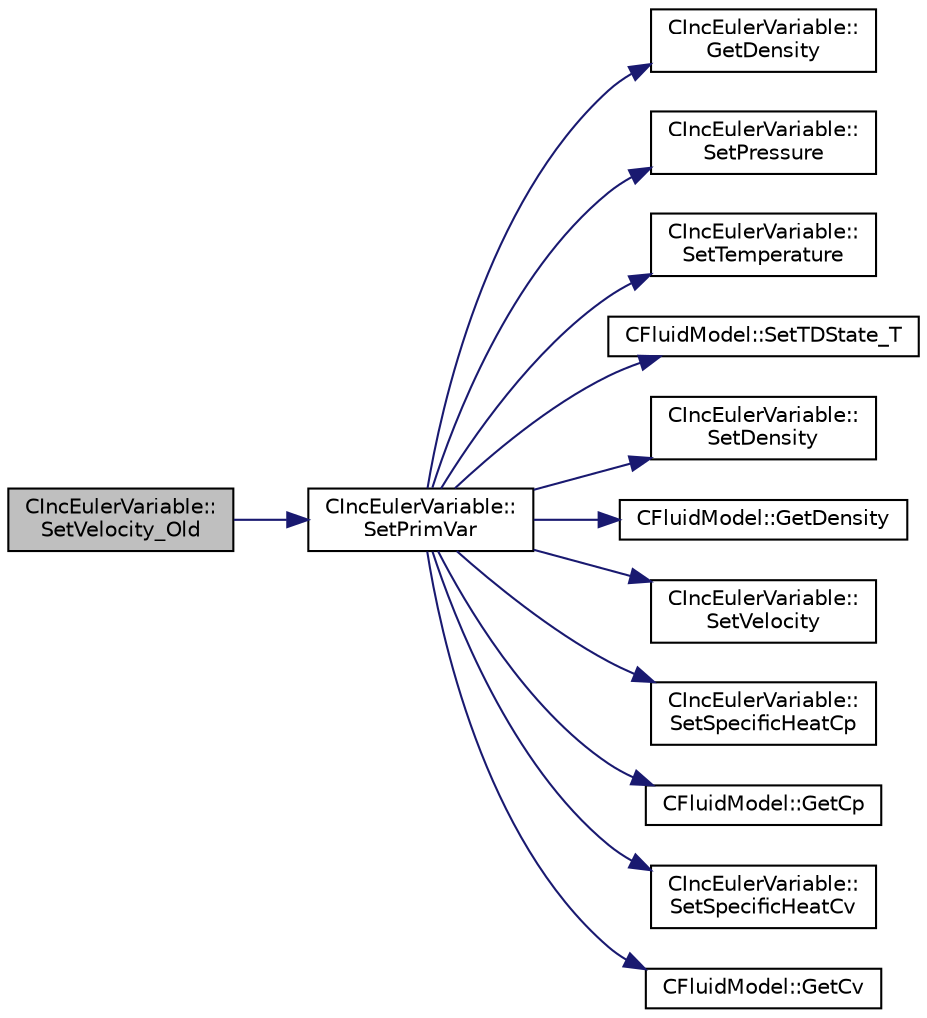 digraph "CIncEulerVariable::SetVelocity_Old"
{
  edge [fontname="Helvetica",fontsize="10",labelfontname="Helvetica",labelfontsize="10"];
  node [fontname="Helvetica",fontsize="10",shape=record];
  rankdir="LR";
  Node289 [label="CIncEulerVariable::\lSetVelocity_Old",height=0.2,width=0.4,color="black", fillcolor="grey75", style="filled", fontcolor="black"];
  Node289 -> Node290 [color="midnightblue",fontsize="10",style="solid",fontname="Helvetica"];
  Node290 [label="CIncEulerVariable::\lSetPrimVar",height=0.2,width=0.4,color="black", fillcolor="white", style="filled",URL="$class_c_inc_euler_variable.html#abc66a196b40ca84ace2a2d150e342536",tooltip="Set all the primitive variables for incompressible flows. "];
  Node290 -> Node291 [color="midnightblue",fontsize="10",style="solid",fontname="Helvetica"];
  Node291 [label="CIncEulerVariable::\lGetDensity",height=0.2,width=0.4,color="black", fillcolor="white", style="filled",URL="$class_c_inc_euler_variable.html#aa5971e35e634b8d768d369dead2b9ffc",tooltip="Get the density of the flow. "];
  Node290 -> Node292 [color="midnightblue",fontsize="10",style="solid",fontname="Helvetica"];
  Node292 [label="CIncEulerVariable::\lSetPressure",height=0.2,width=0.4,color="black", fillcolor="white", style="filled",URL="$class_c_inc_euler_variable.html#ad0aac559b10e289278681688f89d1028",tooltip="Set the value of the pressure. "];
  Node290 -> Node293 [color="midnightblue",fontsize="10",style="solid",fontname="Helvetica"];
  Node293 [label="CIncEulerVariable::\lSetTemperature",height=0.2,width=0.4,color="black", fillcolor="white", style="filled",URL="$class_c_inc_euler_variable.html#a8643c68d9300cdf94f165043a6cc33d2",tooltip="Set the value of the temperature for incompressible flows with energy equation. "];
  Node290 -> Node294 [color="midnightblue",fontsize="10",style="solid",fontname="Helvetica"];
  Node294 [label="CFluidModel::SetTDState_T",height=0.2,width=0.4,color="black", fillcolor="white", style="filled",URL="$class_c_fluid_model.html#ab679eaed3379cb24a5a4f4c5c03acdcf",tooltip="Virtual member. "];
  Node290 -> Node295 [color="midnightblue",fontsize="10",style="solid",fontname="Helvetica"];
  Node295 [label="CIncEulerVariable::\lSetDensity",height=0.2,width=0.4,color="black", fillcolor="white", style="filled",URL="$class_c_inc_euler_variable.html#ae394f7fcb010c18629cf9b1241d9ac4a",tooltip="Set the value of the density for the incompressible flows. "];
  Node290 -> Node296 [color="midnightblue",fontsize="10",style="solid",fontname="Helvetica"];
  Node296 [label="CFluidModel::GetDensity",height=0.2,width=0.4,color="black", fillcolor="white", style="filled",URL="$class_c_fluid_model.html#ab386408b4b890e3e27be7a28a740d1ae",tooltip="Get fluid density. "];
  Node290 -> Node297 [color="midnightblue",fontsize="10",style="solid",fontname="Helvetica"];
  Node297 [label="CIncEulerVariable::\lSetVelocity",height=0.2,width=0.4,color="black", fillcolor="white", style="filled",URL="$class_c_inc_euler_variable.html#a91da058a4a6dd571a0f433b73bb55f5c",tooltip="Set the value of the density for the incompressible flows. "];
  Node290 -> Node298 [color="midnightblue",fontsize="10",style="solid",fontname="Helvetica"];
  Node298 [label="CIncEulerVariable::\lSetSpecificHeatCp",height=0.2,width=0.4,color="black", fillcolor="white", style="filled",URL="$class_c_inc_euler_variable.html#a859693d039dad5ccc5244e0d46bd6c5a",tooltip="Set the specific heat Cp. "];
  Node290 -> Node299 [color="midnightblue",fontsize="10",style="solid",fontname="Helvetica"];
  Node299 [label="CFluidModel::GetCp",height=0.2,width=0.4,color="black", fillcolor="white", style="filled",URL="$class_c_fluid_model.html#a08839ef1b9a2cda28b4d27b53bd408f7",tooltip="Get fluid specific heat at constant pressure. "];
  Node290 -> Node300 [color="midnightblue",fontsize="10",style="solid",fontname="Helvetica"];
  Node300 [label="CIncEulerVariable::\lSetSpecificHeatCv",height=0.2,width=0.4,color="black", fillcolor="white", style="filled",URL="$class_c_inc_euler_variable.html#ae285db7a4e11baf1bcda6fce0da7e01c",tooltip="Set the specific heat Cv. "];
  Node290 -> Node301 [color="midnightblue",fontsize="10",style="solid",fontname="Helvetica"];
  Node301 [label="CFluidModel::GetCv",height=0.2,width=0.4,color="black", fillcolor="white", style="filled",URL="$class_c_fluid_model.html#a3645d2f44a39638337f76afac58f1f92",tooltip="Get fluid specific heat at constant volume. "];
}

